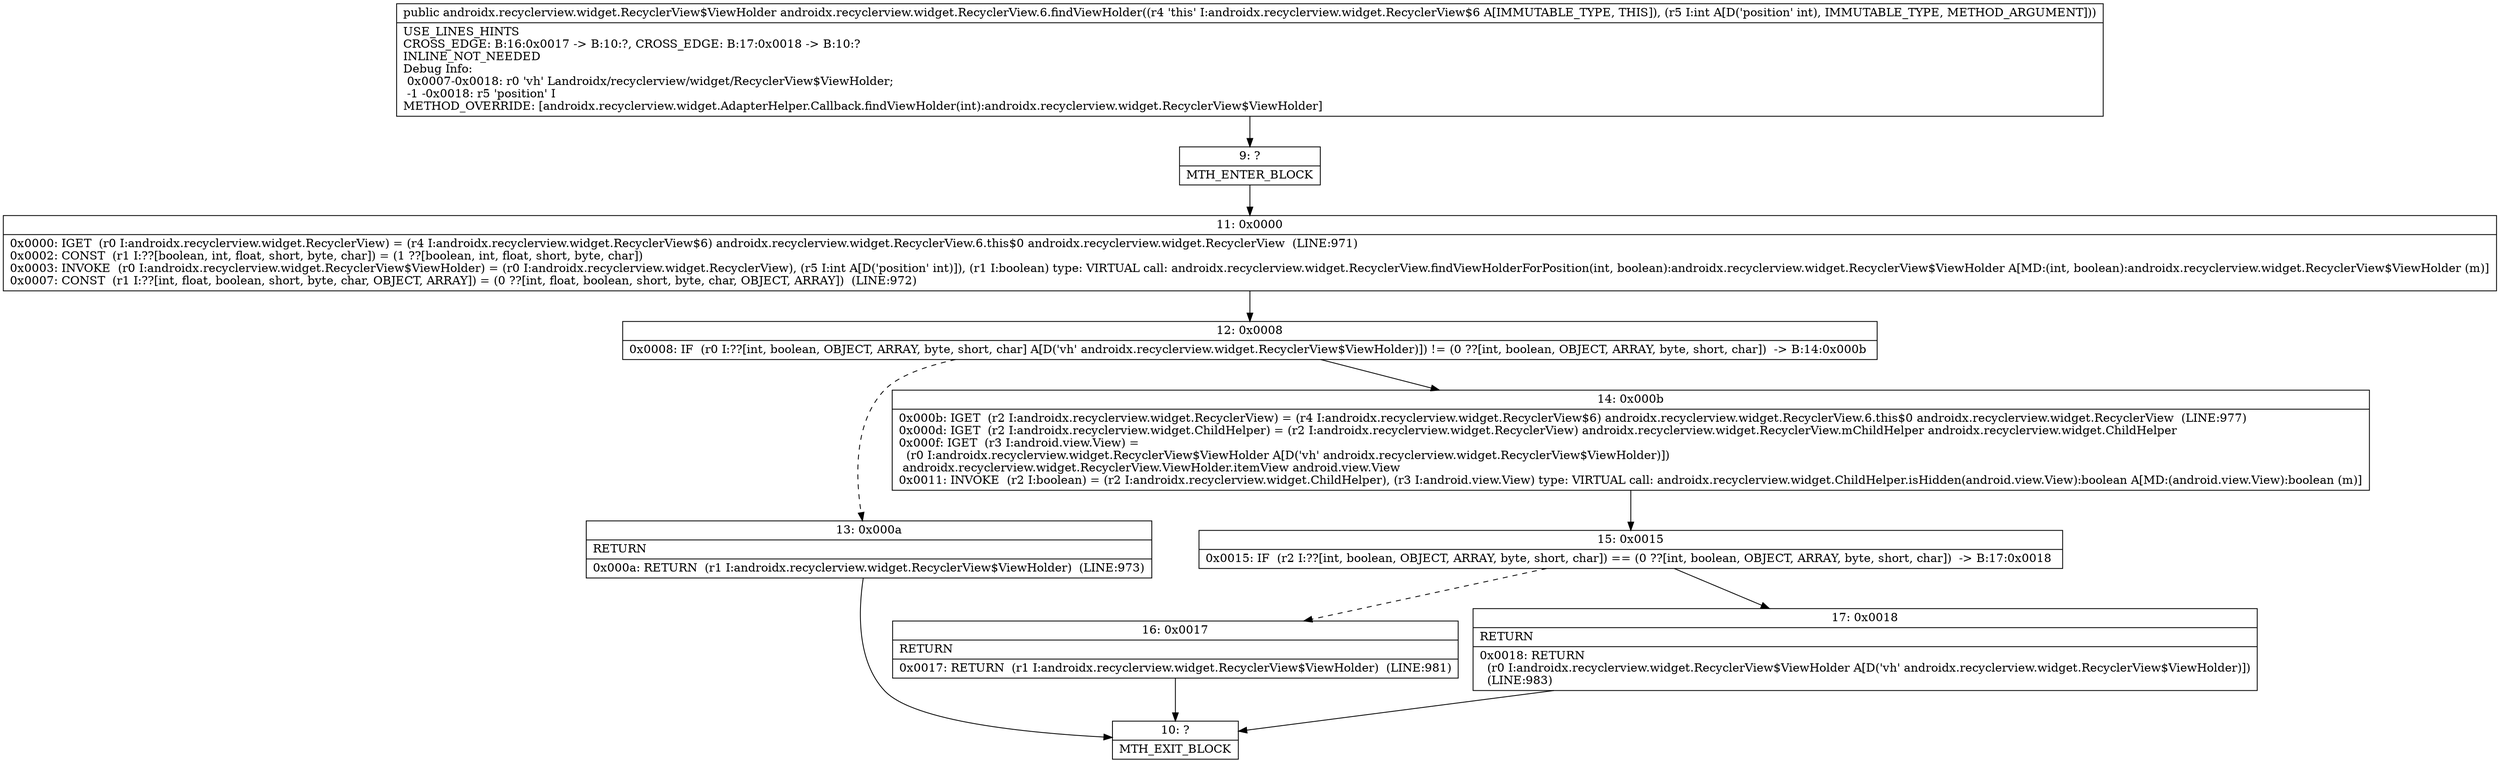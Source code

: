 digraph "CFG forandroidx.recyclerview.widget.RecyclerView.6.findViewHolder(I)Landroidx\/recyclerview\/widget\/RecyclerView$ViewHolder;" {
Node_9 [shape=record,label="{9\:\ ?|MTH_ENTER_BLOCK\l}"];
Node_11 [shape=record,label="{11\:\ 0x0000|0x0000: IGET  (r0 I:androidx.recyclerview.widget.RecyclerView) = (r4 I:androidx.recyclerview.widget.RecyclerView$6) androidx.recyclerview.widget.RecyclerView.6.this$0 androidx.recyclerview.widget.RecyclerView  (LINE:971)\l0x0002: CONST  (r1 I:??[boolean, int, float, short, byte, char]) = (1 ??[boolean, int, float, short, byte, char]) \l0x0003: INVOKE  (r0 I:androidx.recyclerview.widget.RecyclerView$ViewHolder) = (r0 I:androidx.recyclerview.widget.RecyclerView), (r5 I:int A[D('position' int)]), (r1 I:boolean) type: VIRTUAL call: androidx.recyclerview.widget.RecyclerView.findViewHolderForPosition(int, boolean):androidx.recyclerview.widget.RecyclerView$ViewHolder A[MD:(int, boolean):androidx.recyclerview.widget.RecyclerView$ViewHolder (m)]\l0x0007: CONST  (r1 I:??[int, float, boolean, short, byte, char, OBJECT, ARRAY]) = (0 ??[int, float, boolean, short, byte, char, OBJECT, ARRAY])  (LINE:972)\l}"];
Node_12 [shape=record,label="{12\:\ 0x0008|0x0008: IF  (r0 I:??[int, boolean, OBJECT, ARRAY, byte, short, char] A[D('vh' androidx.recyclerview.widget.RecyclerView$ViewHolder)]) != (0 ??[int, boolean, OBJECT, ARRAY, byte, short, char])  \-\> B:14:0x000b \l}"];
Node_13 [shape=record,label="{13\:\ 0x000a|RETURN\l|0x000a: RETURN  (r1 I:androidx.recyclerview.widget.RecyclerView$ViewHolder)  (LINE:973)\l}"];
Node_10 [shape=record,label="{10\:\ ?|MTH_EXIT_BLOCK\l}"];
Node_14 [shape=record,label="{14\:\ 0x000b|0x000b: IGET  (r2 I:androidx.recyclerview.widget.RecyclerView) = (r4 I:androidx.recyclerview.widget.RecyclerView$6) androidx.recyclerview.widget.RecyclerView.6.this$0 androidx.recyclerview.widget.RecyclerView  (LINE:977)\l0x000d: IGET  (r2 I:androidx.recyclerview.widget.ChildHelper) = (r2 I:androidx.recyclerview.widget.RecyclerView) androidx.recyclerview.widget.RecyclerView.mChildHelper androidx.recyclerview.widget.ChildHelper \l0x000f: IGET  (r3 I:android.view.View) = \l  (r0 I:androidx.recyclerview.widget.RecyclerView$ViewHolder A[D('vh' androidx.recyclerview.widget.RecyclerView$ViewHolder)])\l androidx.recyclerview.widget.RecyclerView.ViewHolder.itemView android.view.View \l0x0011: INVOKE  (r2 I:boolean) = (r2 I:androidx.recyclerview.widget.ChildHelper), (r3 I:android.view.View) type: VIRTUAL call: androidx.recyclerview.widget.ChildHelper.isHidden(android.view.View):boolean A[MD:(android.view.View):boolean (m)]\l}"];
Node_15 [shape=record,label="{15\:\ 0x0015|0x0015: IF  (r2 I:??[int, boolean, OBJECT, ARRAY, byte, short, char]) == (0 ??[int, boolean, OBJECT, ARRAY, byte, short, char])  \-\> B:17:0x0018 \l}"];
Node_16 [shape=record,label="{16\:\ 0x0017|RETURN\l|0x0017: RETURN  (r1 I:androidx.recyclerview.widget.RecyclerView$ViewHolder)  (LINE:981)\l}"];
Node_17 [shape=record,label="{17\:\ 0x0018|RETURN\l|0x0018: RETURN  \l  (r0 I:androidx.recyclerview.widget.RecyclerView$ViewHolder A[D('vh' androidx.recyclerview.widget.RecyclerView$ViewHolder)])\l  (LINE:983)\l}"];
MethodNode[shape=record,label="{public androidx.recyclerview.widget.RecyclerView$ViewHolder androidx.recyclerview.widget.RecyclerView.6.findViewHolder((r4 'this' I:androidx.recyclerview.widget.RecyclerView$6 A[IMMUTABLE_TYPE, THIS]), (r5 I:int A[D('position' int), IMMUTABLE_TYPE, METHOD_ARGUMENT]))  | USE_LINES_HINTS\lCROSS_EDGE: B:16:0x0017 \-\> B:10:?, CROSS_EDGE: B:17:0x0018 \-\> B:10:?\lINLINE_NOT_NEEDED\lDebug Info:\l  0x0007\-0x0018: r0 'vh' Landroidx\/recyclerview\/widget\/RecyclerView$ViewHolder;\l  \-1 \-0x0018: r5 'position' I\lMETHOD_OVERRIDE: [androidx.recyclerview.widget.AdapterHelper.Callback.findViewHolder(int):androidx.recyclerview.widget.RecyclerView$ViewHolder]\l}"];
MethodNode -> Node_9;Node_9 -> Node_11;
Node_11 -> Node_12;
Node_12 -> Node_13[style=dashed];
Node_12 -> Node_14;
Node_13 -> Node_10;
Node_14 -> Node_15;
Node_15 -> Node_16[style=dashed];
Node_15 -> Node_17;
Node_16 -> Node_10;
Node_17 -> Node_10;
}


